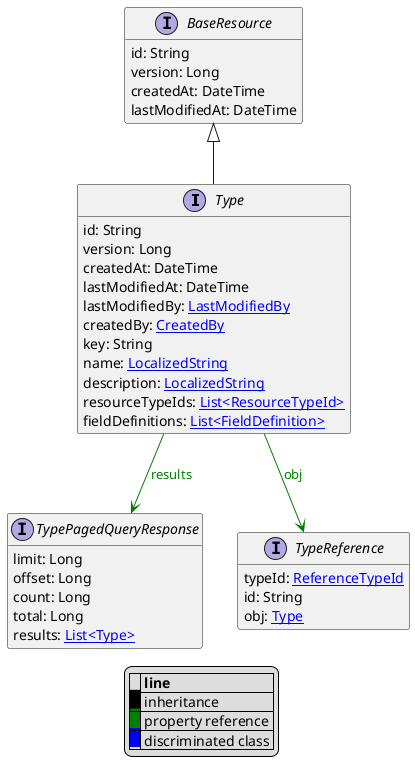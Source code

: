 @startuml

hide empty fields
hide empty methods
legend
|= |= line |
|<back:black>   </back>| inheritance |
|<back:green>   </back>| property reference |
|<back:blue>   </back>| discriminated class |
endlegend
interface Type [[Type.svg]] extends BaseResource {
    id: String
    version: Long
    createdAt: DateTime
    lastModifiedAt: DateTime
    lastModifiedBy: [[LastModifiedBy.svg LastModifiedBy]]
    createdBy: [[CreatedBy.svg CreatedBy]]
    key: String
    name: [[LocalizedString.svg LocalizedString]]
    description: [[LocalizedString.svg LocalizedString]]
    resourceTypeIds: [[ResourceTypeId.svg List<ResourceTypeId>]]
    fieldDefinitions: [[FieldDefinition.svg List<FieldDefinition>]]
}
interface BaseResource [[BaseResource.svg]]  {
    id: String
    version: Long
    createdAt: DateTime
    lastModifiedAt: DateTime
}


interface TypePagedQueryResponse [[TypePagedQueryResponse.svg]]  {
    limit: Long
    offset: Long
    count: Long
    total: Long
    results: [[Type.svg List<Type>]]
}
interface TypeReference [[TypeReference.svg]]  {
    typeId: [[ReferenceTypeId.svg ReferenceTypeId]]
    id: String
    obj: [[Type.svg Type]]
}

Type --> TypePagedQueryResponse #green;text:green : "results"
Type --> TypeReference #green;text:green : "obj"
@enduml

